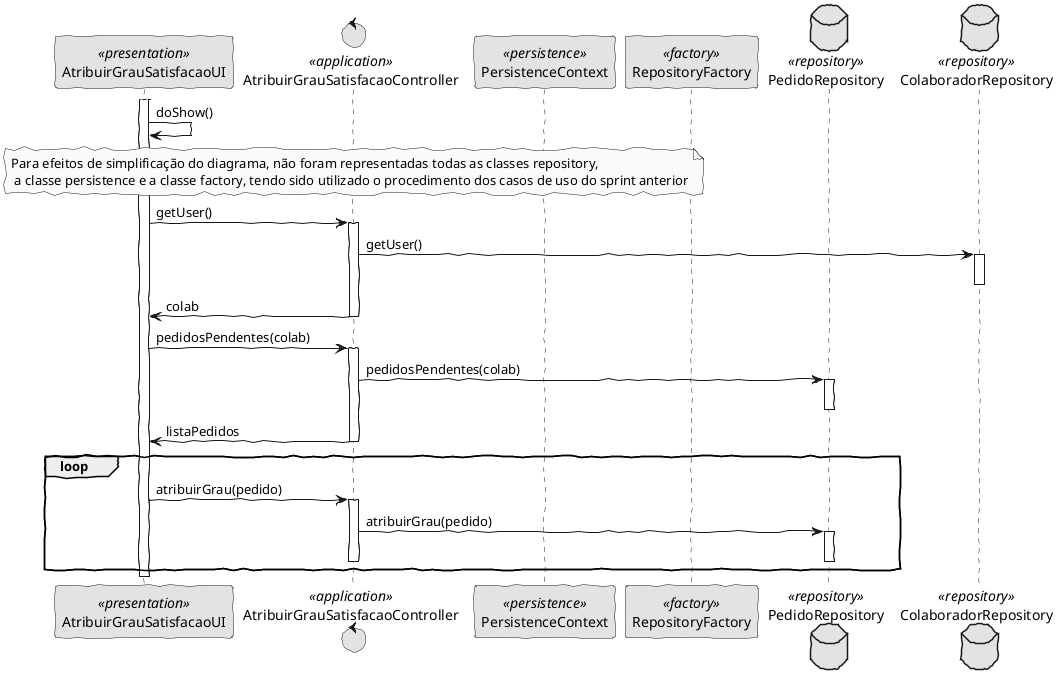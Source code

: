 @startuml
'http://plantuml.com/skinparam.html
skinparam handwritten true
skinparam monochrome true
skinparam packageStyle rect
skinparam defaultFontName FG Virgil
skinparam shadowing false

participant AtribuirGrauSatisfacaoUI as UI <<presentation>>
control AtribuirGrauSatisfacaoController as CTRL <<application>>
participant PersistenceContext as Persistence <<persistence>>
participant RepositoryFactory as Factory <<factory>>
database PedidoRepository as PRepository <<repository>>
database ColaboradorRepository as CRepository <<repository>>

activate UI

UI -> UI : doShow()
 note over CTRL: Para efeitos de simplificação do diagrama, não foram representadas todas as classes repository,\n a classe persistence e a classe factory, tendo sido utilizado o procedimento dos casos de uso do sprint anterior
UI -> CTRL: getUser()
    activate CTRL
    CTRL -> CRepository: getUser()
      activate CRepository
      deactivate CRepository
      CTRL -> UI: colab
    deactivate CTRL
    
UI -> CTRL: pedidosPendentes(colab)
    activate CTRL
      CTRL -> PRepository: pedidosPendentes(colab)
      activate PRepository
      deactivate PRepository
      CTRL -> UI: listaPedidos
    deactivate CTRL
loop
UI -> CTRL: atribuirGrau(pedido)
    activate CTRL
      CTRL -> PRepository: atribuirGrau(pedido)
      activate PRepository
      deactivate PRepository
    deactivate CTRL
end
deactivate UI
@enduml

